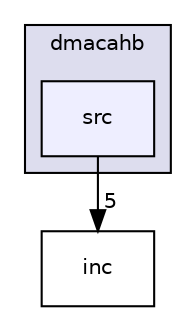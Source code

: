 digraph "fpsoc/driver/ps_driver/dmacahb/src" {
  compound=true
  node [ fontsize="10", fontname="Helvetica"];
  edge [ labelfontsize="10", labelfontname="Helvetica"];
  subgraph clusterdir_3a45f561a2aedda02b401de1b52571e4 {
    graph [ bgcolor="#ddddee", pencolor="black", label="dmacahb" fontname="Helvetica", fontsize="10", URL="dir_3a45f561a2aedda02b401de1b52571e4.html"]
  dir_b42931e3b5f301222ed6144c192123ca [shape=box, label="src", style="filled", fillcolor="#eeeeff", pencolor="black", URL="dir_b42931e3b5f301222ed6144c192123ca.html"];
  }
  dir_c22d897c75c019e9b5cc4e45e02016f1 [shape=box label="inc" URL="dir_c22d897c75c019e9b5cc4e45e02016f1.html"];
  dir_b42931e3b5f301222ed6144c192123ca->dir_c22d897c75c019e9b5cc4e45e02016f1 [headlabel="5", labeldistance=1.5 headhref="dir_000006_000005.html"];
}
